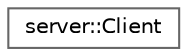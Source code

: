 digraph "Graphical Class Hierarchy"
{
 // LATEX_PDF_SIZE
  bgcolor="transparent";
  edge [fontname=Helvetica,fontsize=10,labelfontname=Helvetica,labelfontsize=10];
  node [fontname=Helvetica,fontsize=10,shape=box,height=0.2,width=0.4];
  rankdir="LR";
  Node0 [id="Node000000",label="server::Client",height=0.2,width=0.4,color="grey40", fillcolor="white", style="filled",URL="$structserver_1_1_client.html",tooltip=" "];
}
